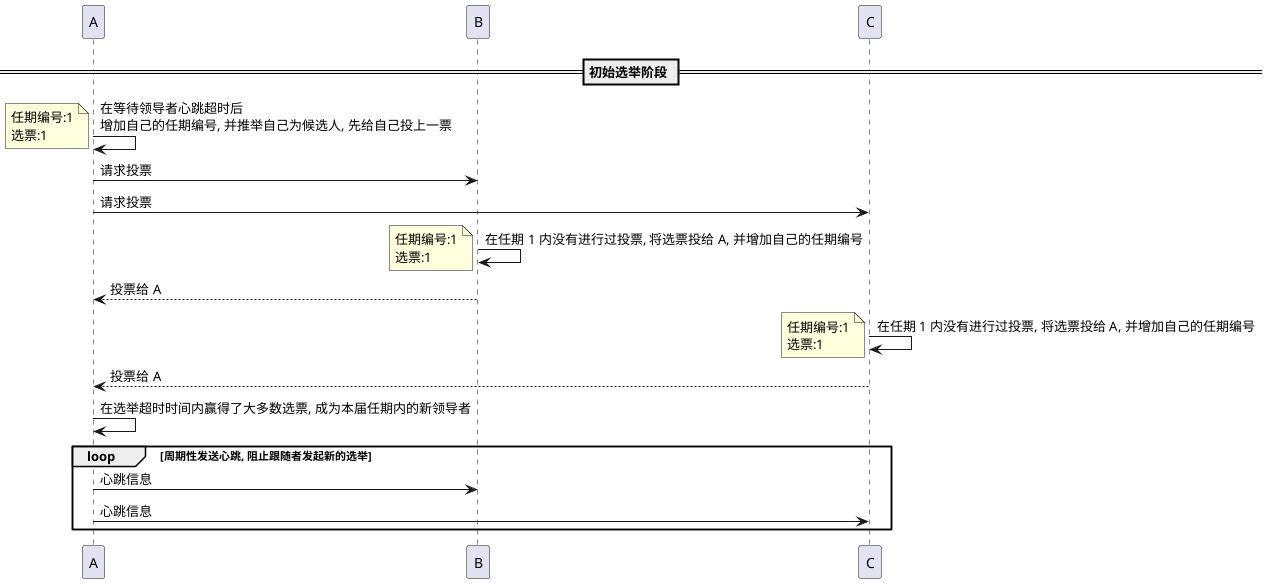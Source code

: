 @startuml
'autonumber

== 初始选举阶段 ==
A -> A: 在等待领导者心跳超时后\n增加自己的任期编号, 并推举自己为候选人, 先给自己投上一票
note left: 任期编号:1\n选票:1
A -> B: 请求投票
A -> C: 请求投票
B -> B: 在任期 1 内没有进行过投票, 将选票投给 A, 并增加自己的任期编号
note left: 任期编号:1\n选票:1
B --> A: 投票给 A
C -> C: 在任期 1 内没有进行过投票, 将选票投给 A, 并增加自己的任期编号
note left: 任期编号:1\n选票:1
C --> A: 投票给 A
A -> A: 在选举超时时间内赢得了大多数选票, 成为本届任期内的新领导者

loop 周期性发送心跳, 阻止跟随者发起新的选举
A -> B: 心跳信息
A -> C: 心跳信息
end
@enduml